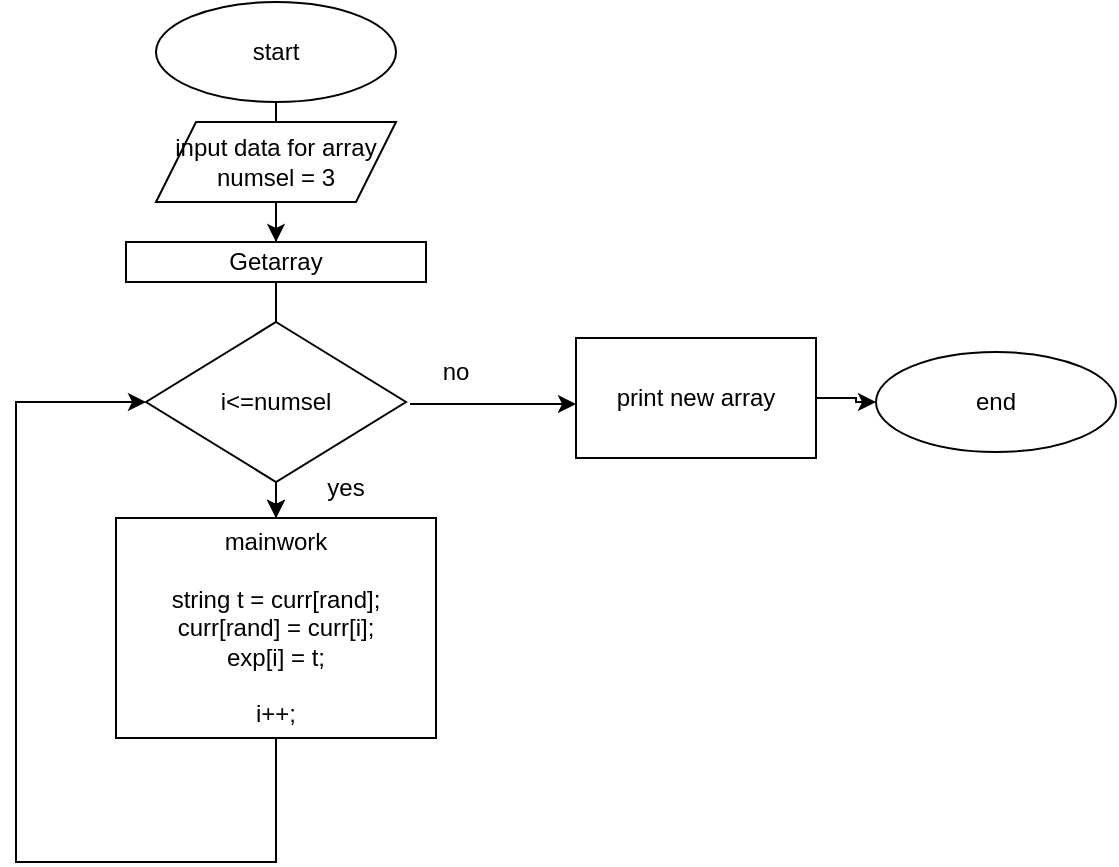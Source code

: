 <mxfile version="20.5.3" type="device"><diagram id="MM55OU8PbMxESZZKBk01" name="Страница 1"><mxGraphModel dx="1102" dy="582" grid="1" gridSize="10" guides="1" tooltips="1" connect="1" arrows="1" fold="1" page="1" pageScale="1" pageWidth="827" pageHeight="1169" math="0" shadow="0"><root><mxCell id="0"/><mxCell id="1" parent="0"/><mxCell id="w3XARVwRKRDxMOLkfXfA-3" value="" style="edgeStyle=orthogonalEdgeStyle;rounded=0;orthogonalLoop=1;jettySize=auto;html=1;" edge="1" parent="1" source="w3XARVwRKRDxMOLkfXfA-1"><mxGeometry relative="1" as="geometry"><mxPoint x="290" y="90" as="targetPoint"/></mxGeometry></mxCell><mxCell id="w3XARVwRKRDxMOLkfXfA-1" value="start" style="ellipse;whiteSpace=wrap;html=1;" vertex="1" parent="1"><mxGeometry x="230" y="30" width="120" height="50" as="geometry"/></mxCell><mxCell id="w3XARVwRKRDxMOLkfXfA-6" value="" style="edgeStyle=orthogonalEdgeStyle;rounded=0;orthogonalLoop=1;jettySize=auto;html=1;" edge="1" parent="1" source="w3XARVwRKRDxMOLkfXfA-4" target="w3XARVwRKRDxMOLkfXfA-5"><mxGeometry relative="1" as="geometry"/></mxCell><mxCell id="w3XARVwRKRDxMOLkfXfA-4" value="input data for array&lt;br&gt;numsel = 3" style="shape=parallelogram;perimeter=parallelogramPerimeter;whiteSpace=wrap;html=1;fixedSize=1;" vertex="1" parent="1"><mxGeometry x="230" y="90" width="120" height="40" as="geometry"/></mxCell><mxCell id="w3XARVwRKRDxMOLkfXfA-14" value="" style="edgeStyle=orthogonalEdgeStyle;rounded=0;orthogonalLoop=1;jettySize=auto;html=1;" edge="1" parent="1" source="w3XARVwRKRDxMOLkfXfA-5" target="w3XARVwRKRDxMOLkfXfA-10"><mxGeometry relative="1" as="geometry"/></mxCell><mxCell id="w3XARVwRKRDxMOLkfXfA-5" value="Getarray" style="whiteSpace=wrap;html=1;" vertex="1" parent="1"><mxGeometry x="215" y="150" width="150" height="20" as="geometry"/></mxCell><mxCell id="w3XARVwRKRDxMOLkfXfA-11" value="" style="edgeStyle=orthogonalEdgeStyle;rounded=0;orthogonalLoop=1;jettySize=auto;html=1;" edge="1" parent="1" source="w3XARVwRKRDxMOLkfXfA-9" target="w3XARVwRKRDxMOLkfXfA-10"><mxGeometry relative="1" as="geometry"/></mxCell><mxCell id="w3XARVwRKRDxMOLkfXfA-9" value="i&amp;lt;=numsel" style="rhombus;whiteSpace=wrap;html=1;" vertex="1" parent="1"><mxGeometry x="225" y="190" width="130" height="80" as="geometry"/></mxCell><mxCell id="w3XARVwRKRDxMOLkfXfA-10" value="&lt;div&gt;mainwork&lt;/div&gt;&lt;div&gt;&lt;br&gt;&lt;/div&gt;&lt;div&gt;string t = curr[rand];&lt;/div&gt;&lt;div&gt;curr[rand] = curr[i];&lt;/div&gt;&lt;div&gt;exp[i] = t;&lt;/div&gt;&lt;div&gt;&lt;br&gt;&lt;/div&gt;&lt;div&gt;i++;&lt;/div&gt;" style="whiteSpace=wrap;html=1;" vertex="1" parent="1"><mxGeometry x="210" y="288" width="160" height="110" as="geometry"/></mxCell><mxCell id="w3XARVwRKRDxMOLkfXfA-12" value="" style="endArrow=none;html=1;rounded=0;exitX=0.5;exitY=1;exitDx=0;exitDy=0;" edge="1" parent="1" source="w3XARVwRKRDxMOLkfXfA-10"><mxGeometry width="50" height="50" relative="1" as="geometry"><mxPoint x="390" y="270" as="sourcePoint"/><mxPoint x="220" y="230" as="targetPoint"/><Array as="points"><mxPoint x="290" y="460"/><mxPoint x="160" y="460"/><mxPoint x="160" y="230"/></Array></mxGeometry></mxCell><mxCell id="w3XARVwRKRDxMOLkfXfA-13" value="" style="endArrow=classic;html=1;rounded=0;entryX=0;entryY=0.5;entryDx=0;entryDy=0;" edge="1" parent="1" target="w3XARVwRKRDxMOLkfXfA-9"><mxGeometry width="50" height="50" relative="1" as="geometry"><mxPoint x="160" y="230" as="sourcePoint"/><mxPoint x="440" y="220" as="targetPoint"/></mxGeometry></mxCell><mxCell id="w3XARVwRKRDxMOLkfXfA-17" value="yes" style="text;html=1;strokeColor=none;fillColor=none;align=center;verticalAlign=middle;whiteSpace=wrap;rounded=0;" vertex="1" parent="1"><mxGeometry x="295" y="258" width="60" height="30" as="geometry"/></mxCell><mxCell id="w3XARVwRKRDxMOLkfXfA-18" value="no" style="text;html=1;strokeColor=none;fillColor=none;align=center;verticalAlign=middle;whiteSpace=wrap;rounded=0;" vertex="1" parent="1"><mxGeometry x="350" y="200" width="60" height="30" as="geometry"/></mxCell><mxCell id="w3XARVwRKRDxMOLkfXfA-19" value="" style="endArrow=classic;html=1;rounded=0;exitX=0.117;exitY=1.033;exitDx=0;exitDy=0;exitPerimeter=0;" edge="1" parent="1" source="w3XARVwRKRDxMOLkfXfA-18"><mxGeometry width="50" height="50" relative="1" as="geometry"><mxPoint x="390" y="270" as="sourcePoint"/><mxPoint x="440" y="231" as="targetPoint"/></mxGeometry></mxCell><mxCell id="w3XARVwRKRDxMOLkfXfA-22" value="" style="edgeStyle=orthogonalEdgeStyle;rounded=0;orthogonalLoop=1;jettySize=auto;html=1;" edge="1" parent="1" source="w3XARVwRKRDxMOLkfXfA-20" target="w3XARVwRKRDxMOLkfXfA-21"><mxGeometry relative="1" as="geometry"/></mxCell><mxCell id="w3XARVwRKRDxMOLkfXfA-20" value="print new array" style="rounded=0;whiteSpace=wrap;html=1;" vertex="1" parent="1"><mxGeometry x="440" y="198" width="120" height="60" as="geometry"/></mxCell><mxCell id="w3XARVwRKRDxMOLkfXfA-21" value="end" style="ellipse;whiteSpace=wrap;html=1;" vertex="1" parent="1"><mxGeometry x="590" y="205" width="120" height="50" as="geometry"/></mxCell></root></mxGraphModel></diagram></mxfile>